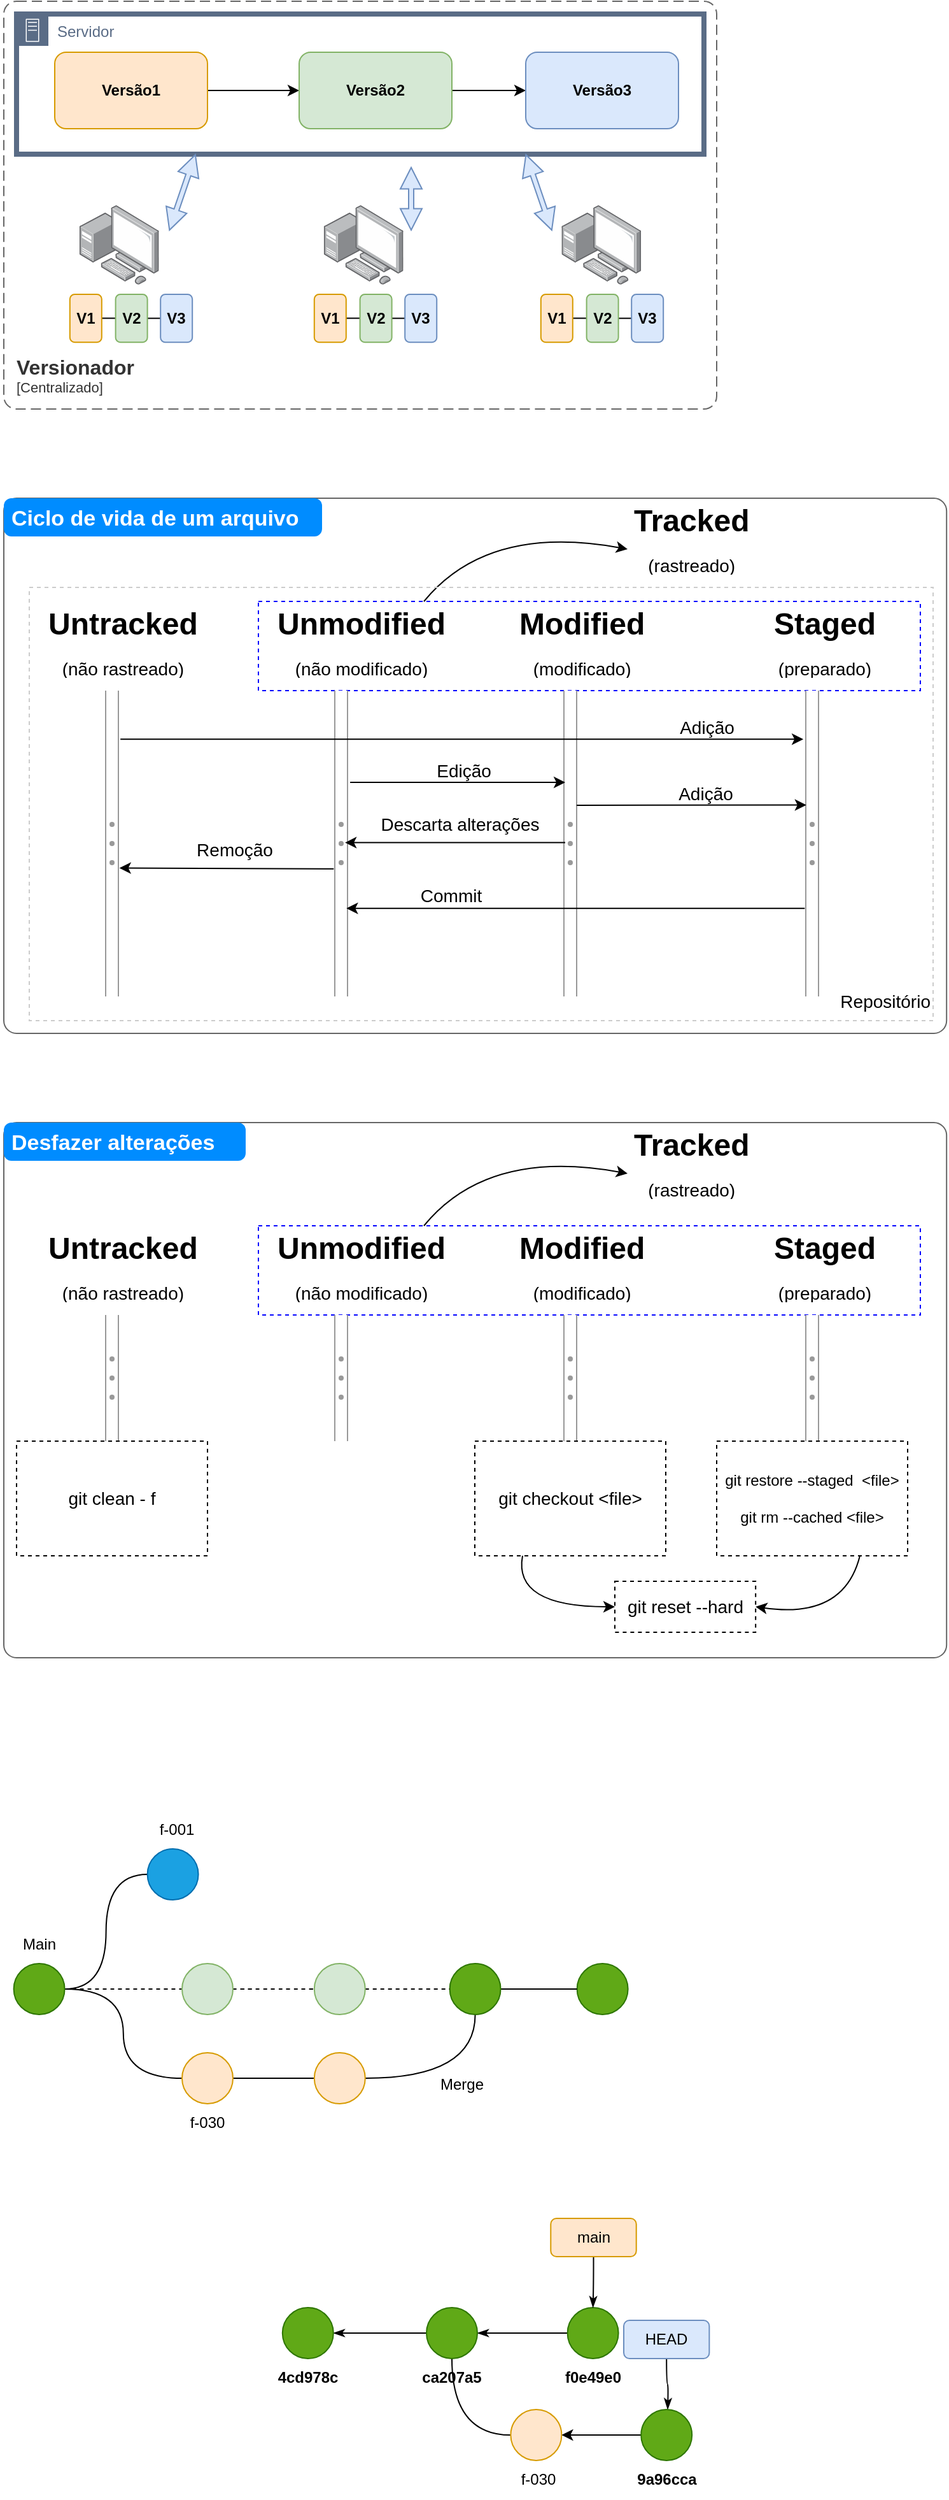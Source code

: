 <mxfile version="20.2.5" type="device"><diagram id="sbzTFoxWc9bYgqj8dJ7m" name="Page-1"><mxGraphModel dx="861" dy="593" grid="1" gridSize="10" guides="1" tooltips="1" connect="1" arrows="1" fold="1" page="1" pageScale="1" pageWidth="850" pageHeight="1100" math="0" shadow="0"><root><mxCell id="0"/><mxCell id="1" parent="0"/><object placeholders="1" c4Name="Versionador" c4Type="ContainerScopeBoundary" c4Application="Centralizado" label="&lt;font style=&quot;font-size: 16px&quot;&gt;&lt;b&gt;&lt;div style=&quot;text-align: left&quot;&gt;%c4Name%&lt;/div&gt;&lt;/b&gt;&lt;/font&gt;&lt;div style=&quot;text-align: left&quot;&gt;[%c4Application%]&lt;/div&gt;" id="xvijyo4ot158BjymFoz0-2"><mxCell style="rounded=1;fontSize=11;whiteSpace=wrap;html=1;dashed=1;arcSize=20;fillColor=none;strokeColor=#666666;fontColor=#333333;labelBackgroundColor=none;align=left;verticalAlign=bottom;labelBorderColor=none;spacingTop=0;spacing=10;dashPattern=8 4;metaEdit=1;rotatable=0;perimeter=rectanglePerimeter;noLabel=0;labelPadding=0;allowArrows=0;connectable=0;expand=0;recursiveResize=0;editable=1;pointerEvents=0;absoluteArcSize=1;points=[[0.25,0,0],[0.5,0,0],[0.75,0,0],[1,0.25,0],[1,0.5,0],[1,0.75,0],[0.75,1,0],[0.5,1,0],[0.25,1,0],[0,0.75,0],[0,0.5,0],[0,0.25,0]];" parent="1" vertex="1"><mxGeometry x="40" y="30" width="560" height="320" as="geometry"/></mxCell></object><mxCell id="xvijyo4ot158BjymFoz0-3" value="Servidor" style="points=[[0,0],[0.25,0],[0.5,0],[0.75,0],[1,0],[1,0.25],[1,0.5],[1,0.75],[1,1],[0.75,1],[0.5,1],[0.25,1],[0,1],[0,0.75],[0,0.5],[0,0.25]];outlineConnect=0;gradientColor=none;html=1;whiteSpace=wrap;fontSize=12;fontStyle=0;container=1;pointerEvents=0;collapsible=0;recursiveResize=0;shape=mxgraph.aws4.group;grIcon=mxgraph.aws4.group_on_premise;strokeColor=#5A6C86;fillColor=none;verticalAlign=top;align=left;spacingLeft=30;fontColor=#5A6C86;strokeWidth=4;" parent="1" vertex="1"><mxGeometry x="50" y="40" width="540" height="110" as="geometry"/></mxCell><mxCell id="xvijyo4ot158BjymFoz0-7" value="" style="edgeStyle=orthogonalEdgeStyle;rounded=0;orthogonalLoop=1;jettySize=auto;html=1;" parent="1" source="xvijyo4ot158BjymFoz0-4" target="xvijyo4ot158BjymFoz0-5" edge="1"><mxGeometry relative="1" as="geometry"/></mxCell><mxCell id="xvijyo4ot158BjymFoz0-4" value="&lt;b&gt;Versão1&lt;/b&gt;" style="rounded=1;whiteSpace=wrap;html=1;fillColor=#ffe6cc;strokeColor=#d79b00;" parent="1" vertex="1"><mxGeometry x="80" y="70" width="120" height="60" as="geometry"/></mxCell><mxCell id="xvijyo4ot158BjymFoz0-8" value="" style="edgeStyle=orthogonalEdgeStyle;rounded=0;orthogonalLoop=1;jettySize=auto;html=1;" parent="1" source="xvijyo4ot158BjymFoz0-5" target="xvijyo4ot158BjymFoz0-6" edge="1"><mxGeometry relative="1" as="geometry"/></mxCell><mxCell id="xvijyo4ot158BjymFoz0-5" value="&lt;b&gt;Versão2&lt;/b&gt;" style="rounded=1;whiteSpace=wrap;html=1;fillColor=#d5e8d4;strokeColor=#82b366;" parent="1" vertex="1"><mxGeometry x="272" y="70" width="120" height="60" as="geometry"/></mxCell><mxCell id="xvijyo4ot158BjymFoz0-6" value="&lt;b&gt;Versão3&lt;/b&gt;" style="rounded=1;whiteSpace=wrap;html=1;fillColor=#dae8fc;strokeColor=#6c8ebf;" parent="1" vertex="1"><mxGeometry x="450" y="70" width="120" height="60" as="geometry"/></mxCell><mxCell id="xvijyo4ot158BjymFoz0-9" value="" style="points=[];aspect=fixed;html=1;align=center;shadow=0;dashed=0;image;image=img/lib/allied_telesis/computer_and_terminals/Personal_Computer_with_Server.svg;strokeWidth=4;" parent="1" vertex="1"><mxGeometry x="99.4" y="190" width="62.4" height="62.4" as="geometry"/></mxCell><mxCell id="xvijyo4ot158BjymFoz0-19" style="edgeStyle=orthogonalEdgeStyle;rounded=0;orthogonalLoop=1;jettySize=auto;html=1;entryX=0;entryY=0.5;entryDx=0;entryDy=0;endArrow=none;endFill=0;" parent="1" source="xvijyo4ot158BjymFoz0-10" target="xvijyo4ot158BjymFoz0-11" edge="1"><mxGeometry relative="1" as="geometry"/></mxCell><mxCell id="xvijyo4ot158BjymFoz0-10" value="&lt;b&gt;V1&lt;/b&gt;" style="rounded=1;whiteSpace=wrap;html=1;fillColor=#ffe6cc;strokeColor=#d79b00;" parent="1" vertex="1"><mxGeometry x="91.9" y="260" width="25" height="37.6" as="geometry"/></mxCell><mxCell id="xvijyo4ot158BjymFoz0-20" style="edgeStyle=orthogonalEdgeStyle;rounded=0;orthogonalLoop=1;jettySize=auto;html=1;exitX=1;exitY=0.5;exitDx=0;exitDy=0;entryX=0;entryY=0.5;entryDx=0;entryDy=0;endArrow=none;endFill=0;" parent="1" source="xvijyo4ot158BjymFoz0-11" target="xvijyo4ot158BjymFoz0-12" edge="1"><mxGeometry relative="1" as="geometry"/></mxCell><mxCell id="xvijyo4ot158BjymFoz0-11" value="&lt;b&gt;V2&lt;/b&gt;" style="rounded=1;whiteSpace=wrap;html=1;fillColor=#d5e8d4;strokeColor=#82b366;" parent="1" vertex="1"><mxGeometry x="127.8" y="260" width="25" height="37.6" as="geometry"/></mxCell><mxCell id="xvijyo4ot158BjymFoz0-12" value="&lt;b&gt;V3&lt;/b&gt;" style="rounded=1;whiteSpace=wrap;html=1;fillColor=#dae8fc;strokeColor=#6c8ebf;" parent="1" vertex="1"><mxGeometry x="163.1" y="260" width="25" height="37.6" as="geometry"/></mxCell><mxCell id="xvijyo4ot158BjymFoz0-13" value="" style="points=[];aspect=fixed;html=1;align=center;shadow=0;dashed=0;image;image=img/lib/allied_telesis/computer_and_terminals/Personal_Computer_with_Server.svg;strokeWidth=4;" parent="1" vertex="1"><mxGeometry x="478.2" y="190" width="62.4" height="62.4" as="geometry"/></mxCell><mxCell id="xvijyo4ot158BjymFoz0-14" value="" style="points=[];aspect=fixed;html=1;align=center;shadow=0;dashed=0;image;image=img/lib/allied_telesis/computer_and_terminals/Personal_Computer_with_Server.svg;strokeWidth=4;" parent="1" vertex="1"><mxGeometry x="291.4" y="190" width="62.4" height="62.4" as="geometry"/></mxCell><mxCell id="xvijyo4ot158BjymFoz0-15" value="" style="shape=flexArrow;endArrow=classic;startArrow=classic;html=1;rounded=0;width=4;endSize=5.26;startWidth=12;startSize=5.26;endWidth=12;fillColor=#dae8fc;strokeColor=#6c8ebf;" parent="1" edge="1"><mxGeometry width="100" height="100" relative="1" as="geometry"><mxPoint x="170" y="210" as="sourcePoint"/><mxPoint x="190.6" y="150" as="targetPoint"/></mxGeometry></mxCell><mxCell id="xvijyo4ot158BjymFoz0-16" value="" style="shape=flexArrow;endArrow=classic;startArrow=classic;html=1;rounded=0;width=4;endSize=5.26;startWidth=12;startSize=5.26;endWidth=12;fillColor=#dae8fc;strokeColor=#6c8ebf;" parent="1" edge="1"><mxGeometry width="100" height="100" relative="1" as="geometry"><mxPoint x="360" y="210" as="sourcePoint"/><mxPoint x="360" y="160" as="targetPoint"/></mxGeometry></mxCell><mxCell id="xvijyo4ot158BjymFoz0-17" value="" style="shape=flexArrow;endArrow=classic;startArrow=classic;html=1;rounded=0;width=4;endSize=5.26;startWidth=12;startSize=5.26;endWidth=12;fillColor=#dae8fc;strokeColor=#6c8ebf;" parent="1" edge="1"><mxGeometry width="100" height="100" relative="1" as="geometry"><mxPoint x="450" y="150" as="sourcePoint"/><mxPoint x="470.6" y="210" as="targetPoint"/></mxGeometry></mxCell><mxCell id="xvijyo4ot158BjymFoz0-21" style="edgeStyle=orthogonalEdgeStyle;rounded=0;orthogonalLoop=1;jettySize=auto;html=1;entryX=0;entryY=0.5;entryDx=0;entryDy=0;endArrow=none;endFill=0;" parent="1" source="xvijyo4ot158BjymFoz0-22" target="xvijyo4ot158BjymFoz0-24" edge="1"><mxGeometry relative="1" as="geometry"/></mxCell><mxCell id="xvijyo4ot158BjymFoz0-22" value="&lt;b&gt;V1&lt;/b&gt;" style="rounded=1;whiteSpace=wrap;html=1;fillColor=#ffe6cc;strokeColor=#d79b00;" parent="1" vertex="1"><mxGeometry x="283.9" y="260" width="25" height="37.6" as="geometry"/></mxCell><mxCell id="xvijyo4ot158BjymFoz0-23" style="edgeStyle=orthogonalEdgeStyle;rounded=0;orthogonalLoop=1;jettySize=auto;html=1;exitX=1;exitY=0.5;exitDx=0;exitDy=0;entryX=0;entryY=0.5;entryDx=0;entryDy=0;endArrow=none;endFill=0;" parent="1" source="xvijyo4ot158BjymFoz0-24" target="xvijyo4ot158BjymFoz0-25" edge="1"><mxGeometry relative="1" as="geometry"/></mxCell><mxCell id="xvijyo4ot158BjymFoz0-24" value="&lt;b&gt;V2&lt;/b&gt;" style="rounded=1;whiteSpace=wrap;html=1;fillColor=#d5e8d4;strokeColor=#82b366;" parent="1" vertex="1"><mxGeometry x="319.8" y="260" width="25" height="37.6" as="geometry"/></mxCell><mxCell id="xvijyo4ot158BjymFoz0-25" value="&lt;b&gt;V3&lt;/b&gt;" style="rounded=1;whiteSpace=wrap;html=1;fillColor=#dae8fc;strokeColor=#6c8ebf;" parent="1" vertex="1"><mxGeometry x="355.1" y="260" width="25" height="37.6" as="geometry"/></mxCell><mxCell id="xvijyo4ot158BjymFoz0-26" style="edgeStyle=orthogonalEdgeStyle;rounded=0;orthogonalLoop=1;jettySize=auto;html=1;entryX=0;entryY=0.5;entryDx=0;entryDy=0;endArrow=none;endFill=0;" parent="1" source="xvijyo4ot158BjymFoz0-27" target="xvijyo4ot158BjymFoz0-29" edge="1"><mxGeometry relative="1" as="geometry"/></mxCell><mxCell id="xvijyo4ot158BjymFoz0-27" value="&lt;b&gt;V1&lt;/b&gt;" style="rounded=1;whiteSpace=wrap;html=1;fillColor=#ffe6cc;strokeColor=#d79b00;" parent="1" vertex="1"><mxGeometry x="461.9" y="260" width="25" height="37.6" as="geometry"/></mxCell><mxCell id="xvijyo4ot158BjymFoz0-28" style="edgeStyle=orthogonalEdgeStyle;rounded=0;orthogonalLoop=1;jettySize=auto;html=1;exitX=1;exitY=0.5;exitDx=0;exitDy=0;entryX=0;entryY=0.5;entryDx=0;entryDy=0;endArrow=none;endFill=0;" parent="1" source="xvijyo4ot158BjymFoz0-29" target="xvijyo4ot158BjymFoz0-30" edge="1"><mxGeometry relative="1" as="geometry"/></mxCell><mxCell id="xvijyo4ot158BjymFoz0-29" value="&lt;b&gt;V2&lt;/b&gt;" style="rounded=1;whiteSpace=wrap;html=1;fillColor=#d5e8d4;strokeColor=#82b366;" parent="1" vertex="1"><mxGeometry x="497.8" y="260" width="25" height="37.6" as="geometry"/></mxCell><mxCell id="xvijyo4ot158BjymFoz0-30" value="&lt;b&gt;V3&lt;/b&gt;" style="rounded=1;whiteSpace=wrap;html=1;fillColor=#dae8fc;strokeColor=#6c8ebf;" parent="1" vertex="1"><mxGeometry x="533.1" y="260" width="25" height="37.6" as="geometry"/></mxCell><mxCell id="xvijyo4ot158BjymFoz0-32" value="" style="shape=mxgraph.mockup.containers.marginRect;rectMarginTop=10;strokeColor=#666666;strokeWidth=1;dashed=0;rounded=1;arcSize=5;recursiveResize=0;" parent="1" vertex="1"><mxGeometry x="40" y="410" width="740.6" height="430" as="geometry"/></mxCell><mxCell id="xvijyo4ot158BjymFoz0-44" value="" style="rounded=0;whiteSpace=wrap;html=1;dashed=1;strokeColor=#0000FF;strokeWidth=1;fontSize=14;fillColor=none;" parent="xvijyo4ot158BjymFoz0-32" vertex="1"><mxGeometry x="200" y="91" width="520" height="70" as="geometry"/></mxCell><mxCell id="xvijyo4ot158BjymFoz0-33" value="Ciclo de vida de um arquivo" style="shape=rect;strokeColor=none;fillColor=#008cff;strokeWidth=1;dashed=0;rounded=1;arcSize=20;fontColor=#ffffff;fontSize=17;spacing=2;spacingTop=-2;align=left;autosize=1;spacingLeft=4;resizeWidth=0;resizeHeight=0;perimeter=none;fontStyle=1" parent="xvijyo4ot158BjymFoz0-32" vertex="1"><mxGeometry y="10" width="250" height="30" as="geometry"/></mxCell><mxCell id="xvijyo4ot158BjymFoz0-34" value="" style="verticalLabelPosition=bottom;shadow=0;dashed=0;align=center;html=1;verticalAlign=top;strokeWidth=1;shape=mxgraph.mockup.forms.splitter;strokeColor=#999999;direction=north;" parent="xvijyo4ot158BjymFoz0-32" vertex="1"><mxGeometry x="80.0" y="161" width="10" height="240" as="geometry"/></mxCell><mxCell id="xvijyo4ot158BjymFoz0-38" value="&lt;h1 style=&quot;line-height: 1;&quot; align=&quot;center&quot;&gt;Unmodified&lt;/h1&gt;&lt;div style=&quot;font-size: 14px; line-height: 1;&quot; align=&quot;center&quot;&gt;&lt;font style=&quot;font-size: 14px;&quot;&gt;(não modificado)&lt;/font&gt;&lt;span style=&quot;white-space: pre;&quot;&gt;&lt;/span&gt;&lt;br&gt;&lt;/div&gt;" style="text;html=1;strokeColor=none;fillColor=none;spacing=5;spacingTop=-20;whiteSpace=wrap;overflow=hidden;rounded=0;strokeWidth=4;" parent="xvijyo4ot158BjymFoz0-32" vertex="1"><mxGeometry x="210" y="91" width="149.4" height="80" as="geometry"/></mxCell><mxCell id="xvijyo4ot158BjymFoz0-40" value="&lt;h1 style=&quot;line-height: 1;&quot; align=&quot;center&quot;&gt;Staged&lt;/h1&gt;&lt;div style=&quot;font-size: 14px; line-height: 1;&quot; align=&quot;center&quot;&gt;&lt;font style=&quot;font-size: 14px;&quot;&gt;(preparado)&lt;/font&gt;&lt;span style=&quot;white-space: pre;&quot;&gt;&lt;/span&gt;&lt;br&gt;&lt;/div&gt;" style="text;html=1;strokeColor=none;fillColor=none;spacing=5;spacingTop=-20;whiteSpace=wrap;overflow=hidden;rounded=0;strokeWidth=4;" parent="xvijyo4ot158BjymFoz0-32" vertex="1"><mxGeometry x="600" y="91" width="99.4" height="80" as="geometry"/></mxCell><mxCell id="xvijyo4ot158BjymFoz0-39" value="&lt;h1 style=&quot;line-height: 1;&quot; align=&quot;center&quot;&gt;Modified&lt;/h1&gt;&lt;div style=&quot;font-size: 14px; line-height: 1;&quot; align=&quot;center&quot;&gt;&lt;font style=&quot;font-size: 14px;&quot;&gt;(modificado)&lt;/font&gt;&lt;span style=&quot;white-space: pre;&quot;&gt;&lt;/span&gt;&lt;br&gt;&lt;/div&gt;" style="text;html=1;strokeColor=none;fillColor=none;spacing=5;spacingTop=-20;whiteSpace=wrap;overflow=hidden;rounded=0;strokeWidth=4;" parent="xvijyo4ot158BjymFoz0-32" vertex="1"><mxGeometry x="400.3" y="91" width="119.4" height="80" as="geometry"/></mxCell><mxCell id="xvijyo4ot158BjymFoz0-41" value="&lt;h1 style=&quot;line-height: 1;&quot; align=&quot;center&quot;&gt;Untracked&lt;/h1&gt;&lt;div style=&quot;font-size: 14px; line-height: 1;&quot; align=&quot;center&quot;&gt;&lt;font style=&quot;font-size: 14px;&quot;&gt;(não rastreado)&lt;/font&gt;&lt;span style=&quot;white-space: pre;&quot;&gt;&lt;/span&gt;&lt;br&gt;&lt;/div&gt;" style="text;html=1;strokeColor=none;fillColor=none;spacing=5;spacingTop=-20;whiteSpace=wrap;overflow=hidden;rounded=0;strokeWidth=4;" parent="xvijyo4ot158BjymFoz0-32" vertex="1"><mxGeometry x="30" y="91" width="130" height="80" as="geometry"/></mxCell><mxCell id="xvijyo4ot158BjymFoz0-45" value="" style="verticalLabelPosition=bottom;shadow=0;dashed=0;align=center;html=1;verticalAlign=top;strokeWidth=1;shape=mxgraph.mockup.forms.splitter;strokeColor=#999999;direction=north;" parent="xvijyo4ot158BjymFoz0-32" vertex="1"><mxGeometry x="260" y="161" width="10" height="240" as="geometry"/></mxCell><mxCell id="xvijyo4ot158BjymFoz0-46" value="" style="verticalLabelPosition=bottom;shadow=0;dashed=0;align=center;html=1;verticalAlign=top;strokeWidth=1;shape=mxgraph.mockup.forms.splitter;strokeColor=#999999;direction=north;" parent="xvijyo4ot158BjymFoz0-32" vertex="1"><mxGeometry x="440" y="161" width="10" height="240" as="geometry"/></mxCell><mxCell id="xvijyo4ot158BjymFoz0-47" value="" style="verticalLabelPosition=bottom;shadow=0;dashed=0;align=center;html=1;verticalAlign=top;strokeWidth=1;shape=mxgraph.mockup.forms.splitter;strokeColor=#999999;direction=north;" parent="xvijyo4ot158BjymFoz0-32" vertex="1"><mxGeometry x="630" y="161" width="10" height="240" as="geometry"/></mxCell><mxCell id="xvijyo4ot158BjymFoz0-50" value="" style="endArrow=classic;html=1;rounded=0;fontSize=14;exitX=0.841;exitY=1.159;exitDx=0;exitDy=0;exitPerimeter=0;spacing=2;verticalAlign=middle;jumpSize=4;sketch=0;entryX=0.841;entryY=-0.194;entryDx=0;entryDy=0;entryPerimeter=0;align=right;" parent="xvijyo4ot158BjymFoz0-32" source="xvijyo4ot158BjymFoz0-34" target="xvijyo4ot158BjymFoz0-47" edge="1"><mxGeometry width="50" height="50" relative="1" as="geometry"><mxPoint x="89.38" y="199.16" as="sourcePoint"/><mxPoint x="630.07" y="199.16" as="targetPoint"/></mxGeometry></mxCell><mxCell id="xvijyo4ot158BjymFoz0-51" value="&lt;span style=&quot;&quot;&gt;Adição&lt;/span&gt;" style="edgeLabel;html=1;align=center;verticalAlign=middle;resizable=0;points=[];fontSize=14;labelBackgroundColor=none;" parent="xvijyo4ot158BjymFoz0-50" vertex="1" connectable="0"><mxGeometry x="0.838" y="1" relative="1" as="geometry"><mxPoint x="-33" y="-8" as="offset"/></mxGeometry></mxCell><mxCell id="xvijyo4ot158BjymFoz0-54" value="" style="endArrow=classic;html=1;rounded=0;fontSize=14;exitX=0.625;exitY=1;exitDx=0;exitDy=0;exitPerimeter=0;spacing=2;verticalAlign=middle;jumpSize=4;sketch=0;entryX=0.626;entryY=0.041;entryDx=0;entryDy=0;entryPerimeter=0;align=right;" parent="xvijyo4ot158BjymFoz0-32" source="xvijyo4ot158BjymFoz0-46" target="xvijyo4ot158BjymFoz0-47" edge="1"><mxGeometry width="50" height="50" relative="1" as="geometry"><mxPoint x="93.12" y="251.96" as="sourcePoint"/><mxPoint x="630.0" y="251.0" as="targetPoint"/></mxGeometry></mxCell><mxCell id="xvijyo4ot158BjymFoz0-55" value="&lt;span style=&quot;&quot;&gt;Adição&lt;/span&gt;" style="edgeLabel;html=1;align=center;verticalAlign=middle;resizable=0;points=[];fontSize=14;labelBackgroundColor=none;" parent="xvijyo4ot158BjymFoz0-54" vertex="1" connectable="0"><mxGeometry x="0.838" y="1" relative="1" as="geometry"><mxPoint x="-65" y="-8" as="offset"/></mxGeometry></mxCell><mxCell id="xvijyo4ot158BjymFoz0-52" value="" style="endArrow=classic;html=1;rounded=0;fontSize=14;spacing=2;verticalAlign=middle;jumpSize=4;sketch=0;align=right;exitX=0.7;exitY=1.207;exitDx=0;exitDy=0;exitPerimeter=0;entryX=0.7;entryY=0.103;entryDx=0;entryDy=0;entryPerimeter=0;" parent="xvijyo4ot158BjymFoz0-32" source="xvijyo4ot158BjymFoz0-45" target="xvijyo4ot158BjymFoz0-46" edge="1"><mxGeometry width="50" height="50" relative="1" as="geometry"><mxPoint x="270" y="231" as="sourcePoint"/><mxPoint x="440" y="232" as="targetPoint"/></mxGeometry></mxCell><mxCell id="xvijyo4ot158BjymFoz0-53" value="E&lt;span style=&quot;&quot;&gt;dição&lt;/span&gt;" style="edgeLabel;html=1;align=center;verticalAlign=middle;resizable=0;points=[];fontSize=14;labelBackgroundColor=none;" parent="xvijyo4ot158BjymFoz0-52" vertex="1" connectable="0"><mxGeometry x="0.838" y="1" relative="1" as="geometry"><mxPoint x="-67" y="-8" as="offset"/></mxGeometry></mxCell><mxCell id="xvijyo4ot158BjymFoz0-60" value="" style="endArrow=classic;html=1;rounded=0;fontSize=14;spacing=2;verticalAlign=middle;jumpSize=4;sketch=0;align=right;exitX=0.503;exitY=0.1;exitDx=0;exitDy=0;exitPerimeter=0;entryX=0.503;entryY=0.806;entryDx=0;entryDy=0;entryPerimeter=0;" parent="xvijyo4ot158BjymFoz0-32" source="xvijyo4ot158BjymFoz0-46" target="xvijyo4ot158BjymFoz0-45" edge="1"><mxGeometry width="50" height="50" relative="1" as="geometry"><mxPoint x="438.96" y="280.66" as="sourcePoint"/><mxPoint x="270.0" y="280.66" as="targetPoint"/></mxGeometry></mxCell><mxCell id="xvijyo4ot158BjymFoz0-61" value="Descarta alterações" style="edgeLabel;html=1;align=center;verticalAlign=middle;resizable=0;points=[];fontSize=14;labelBackgroundColor=none;" parent="xvijyo4ot158BjymFoz0-60" vertex="1" connectable="0"><mxGeometry x="0.838" y="1" relative="1" as="geometry"><mxPoint x="76" y="-16" as="offset"/></mxGeometry></mxCell><mxCell id="xvijyo4ot158BjymFoz0-62" value="" style="endArrow=classic;html=1;rounded=0;fontSize=14;spacing=2;verticalAlign=middle;jumpSize=4;sketch=0;align=right;exitX=0.417;exitY=-0.083;exitDx=0;exitDy=0;exitPerimeter=0;entryX=0.42;entryY=1.083;entryDx=0;entryDy=0;entryPerimeter=0;" parent="xvijyo4ot158BjymFoz0-32" source="xvijyo4ot158BjymFoz0-45" target="xvijyo4ot158BjymFoz0-34" edge="1"><mxGeometry width="50" height="50" relative="1" as="geometry"><mxPoint x="260" y="301.0" as="sourcePoint"/><mxPoint x="91.04" y="301.0" as="targetPoint"/></mxGeometry></mxCell><mxCell id="xvijyo4ot158BjymFoz0-63" value="Remoção" style="edgeLabel;html=1;align=center;verticalAlign=middle;resizable=0;points=[];fontSize=14;labelBackgroundColor=none;" parent="xvijyo4ot158BjymFoz0-62" vertex="1" connectable="0"><mxGeometry x="0.838" y="1" relative="1" as="geometry"><mxPoint x="76" y="-16" as="offset"/></mxGeometry></mxCell><mxCell id="xvijyo4ot158BjymFoz0-64" value="" style="endArrow=classic;html=1;rounded=0;fontSize=14;exitX=0.288;exitY=-0.083;exitDx=0;exitDy=0;exitPerimeter=0;spacing=2;verticalAlign=middle;jumpSize=4;sketch=0;align=right;entryX=0.288;entryY=0.917;entryDx=0;entryDy=0;entryPerimeter=0;" parent="xvijyo4ot158BjymFoz0-32" source="xvijyo4ot158BjymFoz0-47" target="xvijyo4ot158BjymFoz0-45" edge="1"><mxGeometry width="50" height="50" relative="1" as="geometry"><mxPoint x="630.69" y="331" as="sourcePoint"/><mxPoint x="270" y="331" as="targetPoint"/></mxGeometry></mxCell><mxCell id="xvijyo4ot158BjymFoz0-65" value="Commit" style="edgeLabel;html=1;align=center;verticalAlign=middle;resizable=0;points=[];fontSize=14;labelBackgroundColor=none;" parent="xvijyo4ot158BjymFoz0-64" vertex="1" connectable="0"><mxGeometry x="0.838" y="1" relative="1" as="geometry"><mxPoint x="53" y="-11" as="offset"/></mxGeometry></mxCell><mxCell id="xvijyo4ot158BjymFoz0-68" value="&lt;h1 style=&quot;line-height: 1;&quot; align=&quot;center&quot;&gt;Tracked&lt;/h1&gt;&lt;div style=&quot;font-size: 14px; line-height: 1;&quot; align=&quot;center&quot;&gt;&lt;font style=&quot;font-size: 14px;&quot;&gt;(rastreado)&lt;/font&gt;&lt;span style=&quot;white-space: pre;&quot;&gt;&lt;/span&gt;&lt;br&gt;&lt;/div&gt;" style="text;html=1;strokeColor=none;fillColor=none;spacing=5;spacingTop=-20;whiteSpace=wrap;overflow=hidden;rounded=0;strokeWidth=4;" parent="xvijyo4ot158BjymFoz0-32" vertex="1"><mxGeometry x="490" y="10" width="119.4" height="80" as="geometry"/></mxCell><mxCell id="xvijyo4ot158BjymFoz0-69" value="" style="curved=1;endArrow=classic;html=1;rounded=0;sketch=0;fontSize=14;jumpSize=4;exitX=0.25;exitY=0;exitDx=0;exitDy=0;entryX=0;entryY=0.5;entryDx=0;entryDy=0;" parent="xvijyo4ot158BjymFoz0-32" source="xvijyo4ot158BjymFoz0-44" target="xvijyo4ot158BjymFoz0-68" edge="1"><mxGeometry width="50" height="50" relative="1" as="geometry"><mxPoint x="330" y="210" as="sourcePoint"/><mxPoint x="380" y="160" as="targetPoint"/><Array as="points"><mxPoint x="380" y="30"/></Array></mxGeometry></mxCell><mxCell id="xvijyo4ot158BjymFoz0-70" value="" style="rounded=0;whiteSpace=wrap;html=1;dashed=1;labelBackgroundColor=none;strokeColor=#CCCCCC;strokeWidth=1;fontSize=14;fillColor=none;" parent="1" vertex="1"><mxGeometry x="60" y="490" width="710" height="340" as="geometry"/></mxCell><mxCell id="xvijyo4ot158BjymFoz0-71" value="&lt;div align=&quot;right&quot;&gt;Repositório&lt;/div&gt;" style="text;html=1;strokeColor=none;fillColor=none;align=right;verticalAlign=middle;whiteSpace=wrap;rounded=0;dashed=1;labelBackgroundColor=none;strokeWidth=1;fontSize=14;" parent="1" vertex="1"><mxGeometry x="690" y="800" width="80" height="30" as="geometry"/></mxCell><mxCell id="xvijyo4ot158BjymFoz0-72" value="" style="shape=mxgraph.mockup.containers.marginRect;rectMarginTop=10;strokeColor=#666666;strokeWidth=1;dashed=0;rounded=1;arcSize=5;recursiveResize=0;" parent="1" vertex="1"><mxGeometry x="40" y="900" width="740.6" height="430" as="geometry"/></mxCell><mxCell id="xvijyo4ot158BjymFoz0-73" value="" style="rounded=0;whiteSpace=wrap;html=1;dashed=1;strokeColor=#0000FF;strokeWidth=1;fontSize=14;fillColor=none;" parent="xvijyo4ot158BjymFoz0-72" vertex="1"><mxGeometry x="200" y="91" width="520" height="70" as="geometry"/></mxCell><mxCell id="xvijyo4ot158BjymFoz0-74" value="Desfazer alterações" style="shape=rect;strokeColor=none;fillColor=#008cff;strokeWidth=1;dashed=0;rounded=1;arcSize=20;fontColor=#ffffff;fontSize=17;spacing=2;spacingTop=-2;align=left;autosize=1;spacingLeft=4;resizeWidth=0;resizeHeight=0;perimeter=none;fontStyle=1" parent="xvijyo4ot158BjymFoz0-72" vertex="1"><mxGeometry y="10" width="190" height="30" as="geometry"/></mxCell><mxCell id="xvijyo4ot158BjymFoz0-75" value="" style="verticalLabelPosition=bottom;shadow=0;dashed=0;align=center;html=1;verticalAlign=top;strokeWidth=1;shape=mxgraph.mockup.forms.splitter;strokeColor=#999999;direction=north;" parent="xvijyo4ot158BjymFoz0-72" vertex="1"><mxGeometry x="80.0" y="161" width="10" height="99" as="geometry"/></mxCell><mxCell id="xvijyo4ot158BjymFoz0-76" value="&lt;h1 style=&quot;line-height: 1;&quot; align=&quot;center&quot;&gt;Unmodified&lt;/h1&gt;&lt;div style=&quot;font-size: 14px; line-height: 1;&quot; align=&quot;center&quot;&gt;&lt;font style=&quot;font-size: 14px;&quot;&gt;(não modificado)&lt;/font&gt;&lt;span style=&quot;white-space: pre;&quot;&gt;&lt;/span&gt;&lt;br&gt;&lt;/div&gt;" style="text;html=1;strokeColor=none;fillColor=none;spacing=5;spacingTop=-20;whiteSpace=wrap;overflow=hidden;rounded=0;strokeWidth=4;" parent="xvijyo4ot158BjymFoz0-72" vertex="1"><mxGeometry x="210" y="91" width="149.4" height="80" as="geometry"/></mxCell><mxCell id="xvijyo4ot158BjymFoz0-77" value="&lt;h1 style=&quot;line-height: 1;&quot; align=&quot;center&quot;&gt;Staged&lt;/h1&gt;&lt;div style=&quot;font-size: 14px; line-height: 1;&quot; align=&quot;center&quot;&gt;&lt;font style=&quot;font-size: 14px;&quot;&gt;(preparado)&lt;/font&gt;&lt;span style=&quot;white-space: pre;&quot;&gt;&lt;/span&gt;&lt;br&gt;&lt;/div&gt;" style="text;html=1;strokeColor=none;fillColor=none;spacing=5;spacingTop=-20;whiteSpace=wrap;overflow=hidden;rounded=0;strokeWidth=4;" parent="xvijyo4ot158BjymFoz0-72" vertex="1"><mxGeometry x="600" y="91" width="99.4" height="80" as="geometry"/></mxCell><mxCell id="xvijyo4ot158BjymFoz0-78" value="&lt;h1 style=&quot;line-height: 1;&quot; align=&quot;center&quot;&gt;Modified&lt;/h1&gt;&lt;div style=&quot;font-size: 14px; line-height: 1;&quot; align=&quot;center&quot;&gt;&lt;font style=&quot;font-size: 14px;&quot;&gt;(modificado)&lt;/font&gt;&lt;span style=&quot;white-space: pre;&quot;&gt;&lt;/span&gt;&lt;br&gt;&lt;/div&gt;" style="text;html=1;strokeColor=none;fillColor=none;spacing=5;spacingTop=-20;whiteSpace=wrap;overflow=hidden;rounded=0;strokeWidth=4;" parent="xvijyo4ot158BjymFoz0-72" vertex="1"><mxGeometry x="400.3" y="91" width="119.4" height="80" as="geometry"/></mxCell><mxCell id="xvijyo4ot158BjymFoz0-79" value="&lt;h1 style=&quot;line-height: 1;&quot; align=&quot;center&quot;&gt;Untracked&lt;/h1&gt;&lt;div style=&quot;font-size: 14px; line-height: 1;&quot; align=&quot;center&quot;&gt;&lt;font style=&quot;font-size: 14px;&quot;&gt;(não rastreado)&lt;/font&gt;&lt;span style=&quot;white-space: pre;&quot;&gt;&lt;/span&gt;&lt;br&gt;&lt;/div&gt;" style="text;html=1;strokeColor=none;fillColor=none;spacing=5;spacingTop=-20;whiteSpace=wrap;overflow=hidden;rounded=0;strokeWidth=4;" parent="xvijyo4ot158BjymFoz0-72" vertex="1"><mxGeometry x="30" y="91" width="130" height="80" as="geometry"/></mxCell><mxCell id="xvijyo4ot158BjymFoz0-80" value="" style="verticalLabelPosition=bottom;shadow=0;dashed=0;align=center;html=1;verticalAlign=top;strokeWidth=1;shape=mxgraph.mockup.forms.splitter;strokeColor=#999999;direction=north;" parent="xvijyo4ot158BjymFoz0-72" vertex="1"><mxGeometry x="260" y="161" width="10" height="99" as="geometry"/></mxCell><mxCell id="xvijyo4ot158BjymFoz0-81" value="" style="verticalLabelPosition=bottom;shadow=0;dashed=0;align=center;html=1;verticalAlign=top;strokeWidth=1;shape=mxgraph.mockup.forms.splitter;strokeColor=#999999;direction=north;" parent="xvijyo4ot158BjymFoz0-72" vertex="1"><mxGeometry x="440" y="161" width="10" height="99" as="geometry"/></mxCell><mxCell id="xvijyo4ot158BjymFoz0-82" value="" style="verticalLabelPosition=bottom;shadow=0;dashed=0;align=center;html=1;verticalAlign=top;strokeWidth=1;shape=mxgraph.mockup.forms.splitter;strokeColor=#999999;direction=north;" parent="xvijyo4ot158BjymFoz0-72" vertex="1"><mxGeometry x="630" y="161" width="10" height="99" as="geometry"/></mxCell><mxCell id="xvijyo4ot158BjymFoz0-95" value="&lt;h1 style=&quot;line-height: 1;&quot; align=&quot;center&quot;&gt;Tracked&lt;/h1&gt;&lt;div style=&quot;font-size: 14px; line-height: 1;&quot; align=&quot;center&quot;&gt;&lt;font style=&quot;font-size: 14px;&quot;&gt;(rastreado)&lt;/font&gt;&lt;span style=&quot;white-space: pre;&quot;&gt;&lt;/span&gt;&lt;br&gt;&lt;/div&gt;" style="text;html=1;strokeColor=none;fillColor=none;spacing=5;spacingTop=-20;whiteSpace=wrap;overflow=hidden;rounded=0;strokeWidth=4;" parent="xvijyo4ot158BjymFoz0-72" vertex="1"><mxGeometry x="490" y="10" width="119.4" height="80" as="geometry"/></mxCell><mxCell id="xvijyo4ot158BjymFoz0-96" value="" style="curved=1;endArrow=classic;html=1;rounded=0;sketch=0;fontSize=14;jumpSize=4;exitX=0.25;exitY=0;exitDx=0;exitDy=0;entryX=0;entryY=0.5;entryDx=0;entryDy=0;" parent="xvijyo4ot158BjymFoz0-72" source="xvijyo4ot158BjymFoz0-73" target="xvijyo4ot158BjymFoz0-95" edge="1"><mxGeometry width="50" height="50" relative="1" as="geometry"><mxPoint x="330" y="210" as="sourcePoint"/><mxPoint x="380" y="160" as="targetPoint"/><Array as="points"><mxPoint x="380" y="30"/></Array></mxGeometry></mxCell><mxCell id="xvijyo4ot158BjymFoz0-98" value="git clean - f" style="text;html=1;strokeColor=default;fillColor=none;align=center;verticalAlign=middle;whiteSpace=wrap;rounded=0;dashed=1;labelBackgroundColor=none;strokeWidth=1;fontSize=14;" parent="xvijyo4ot158BjymFoz0-72" vertex="1"><mxGeometry x="10" y="260" width="150" height="90" as="geometry"/></mxCell><mxCell id="xvijyo4ot158BjymFoz0-99" value="git checkout &amp;lt;file&amp;gt;" style="text;html=1;strokeColor=default;fillColor=none;align=center;verticalAlign=middle;whiteSpace=wrap;rounded=0;dashed=1;labelBackgroundColor=none;strokeWidth=1;fontSize=14;" parent="xvijyo4ot158BjymFoz0-72" vertex="1"><mxGeometry x="370" y="260" width="150" height="90" as="geometry"/></mxCell><mxCell id="xvijyo4ot158BjymFoz0-100" value="&lt;div style=&quot;font-size: 12px;&quot;&gt;git restore --staged&amp;nbsp; &amp;lt;file&amp;gt;&lt;br style=&quot;font-size: 12px;&quot;&gt;&lt;/div&gt;&lt;div style=&quot;font-size: 12px;&quot;&gt;&lt;br style=&quot;font-size: 12px;&quot;&gt;&lt;/div&gt;&lt;div style=&quot;font-size: 12px;&quot;&gt;git rm --cached &amp;lt;file&amp;gt;&lt;br style=&quot;font-size: 12px;&quot;&gt;&lt;/div&gt;" style="text;html=1;strokeColor=default;fillColor=none;align=center;verticalAlign=middle;whiteSpace=wrap;rounded=0;dashed=1;labelBackgroundColor=none;strokeWidth=1;fontSize=12;" parent="xvijyo4ot158BjymFoz0-72" vertex="1"><mxGeometry x="560" y="260" width="150" height="90" as="geometry"/></mxCell><mxCell id="xvijyo4ot158BjymFoz0-101" value="git reset --hard" style="text;html=1;strokeColor=default;fillColor=none;align=center;verticalAlign=middle;whiteSpace=wrap;rounded=0;dashed=1;labelBackgroundColor=none;strokeWidth=1;fontSize=14;" parent="xvijyo4ot158BjymFoz0-72" vertex="1"><mxGeometry x="480" y="370" width="110.6" height="40" as="geometry"/></mxCell><mxCell id="xvijyo4ot158BjymFoz0-102" value="" style="curved=1;endArrow=classic;html=1;rounded=0;sketch=0;fontSize=14;jumpSize=4;exitX=0.25;exitY=1;exitDx=0;exitDy=0;entryX=0;entryY=0.5;entryDx=0;entryDy=0;" parent="xvijyo4ot158BjymFoz0-72" source="xvijyo4ot158BjymFoz0-99" target="xvijyo4ot158BjymFoz0-101" edge="1"><mxGeometry width="50" height="50" relative="1" as="geometry"><mxPoint x="210" y="381" as="sourcePoint"/><mxPoint x="370" y="340" as="targetPoint"/><Array as="points"><mxPoint x="400" y="390"/></Array></mxGeometry></mxCell><mxCell id="xvijyo4ot158BjymFoz0-103" value="" style="curved=1;endArrow=classic;html=1;rounded=0;sketch=0;fontSize=14;jumpSize=4;exitX=0.75;exitY=1;exitDx=0;exitDy=0;entryX=1;entryY=0.5;entryDx=0;entryDy=0;" parent="xvijyo4ot158BjymFoz0-72" source="xvijyo4ot158BjymFoz0-100" target="xvijyo4ot158BjymFoz0-101" edge="1"><mxGeometry width="50" height="50" relative="1" as="geometry"><mxPoint x="417.5" y="360" as="sourcePoint"/><mxPoint x="490" y="400" as="targetPoint"/><Array as="points"><mxPoint x="660" y="400"/></Array></mxGeometry></mxCell><mxCell id="HyU7FqBHJgsOOaX2dOw3-3" style="edgeStyle=orthogonalEdgeStyle;orthogonalLoop=1;jettySize=auto;html=1;exitX=1;exitY=0.5;exitDx=0;exitDy=0;entryX=0;entryY=0.5;entryDx=0;entryDy=0;strokeColor=default;curved=1;endArrow=none;endFill=0;" edge="1" parent="1" source="HyU7FqBHJgsOOaX2dOw3-1" target="HyU7FqBHJgsOOaX2dOw3-2"><mxGeometry relative="1" as="geometry"/></mxCell><mxCell id="HyU7FqBHJgsOOaX2dOw3-5" style="edgeStyle=orthogonalEdgeStyle;curved=1;orthogonalLoop=1;jettySize=auto;html=1;exitX=1;exitY=0.5;exitDx=0;exitDy=0;entryX=0;entryY=0.5;entryDx=0;entryDy=0;endArrow=none;endFill=0;strokeColor=default;" edge="1" parent="1" source="HyU7FqBHJgsOOaX2dOw3-1" target="HyU7FqBHJgsOOaX2dOw3-4"><mxGeometry relative="1" as="geometry"/></mxCell><mxCell id="HyU7FqBHJgsOOaX2dOw3-12" style="edgeStyle=orthogonalEdgeStyle;curved=1;orthogonalLoop=1;jettySize=auto;html=1;exitX=1;exitY=0.5;exitDx=0;exitDy=0;entryX=0;entryY=0.5;entryDx=0;entryDy=0;dashed=1;endArrow=none;endFill=0;strokeColor=default;" edge="1" parent="1" source="HyU7FqBHJgsOOaX2dOw3-1" target="HyU7FqBHJgsOOaX2dOw3-20"><mxGeometry relative="1" as="geometry"/></mxCell><mxCell id="HyU7FqBHJgsOOaX2dOw3-1" value="" style="ellipse;whiteSpace=wrap;html=1;aspect=fixed;fillColor=#60a917;strokeColor=#2D7600;fontColor=#ffffff;" vertex="1" parent="1"><mxGeometry x="47.8" y="1570" width="40" height="40" as="geometry"/></mxCell><mxCell id="HyU7FqBHJgsOOaX2dOw3-2" value="" style="ellipse;whiteSpace=wrap;html=1;aspect=fixed;fillColor=#1ba1e2;fontColor=#ffffff;strokeColor=#006EAF;" vertex="1" parent="1"><mxGeometry x="152.8" y="1480" width="40" height="40" as="geometry"/></mxCell><mxCell id="HyU7FqBHJgsOOaX2dOw3-10" style="edgeStyle=orthogonalEdgeStyle;curved=1;orthogonalLoop=1;jettySize=auto;html=1;exitX=1;exitY=0.5;exitDx=0;exitDy=0;entryX=0;entryY=0.5;entryDx=0;entryDy=0;endArrow=none;endFill=0;strokeColor=default;" edge="1" parent="1" source="HyU7FqBHJgsOOaX2dOw3-4" target="HyU7FqBHJgsOOaX2dOw3-6"><mxGeometry relative="1" as="geometry"/></mxCell><mxCell id="HyU7FqBHJgsOOaX2dOw3-4" value="" style="ellipse;whiteSpace=wrap;html=1;aspect=fixed;fillColor=#ffe6cc;strokeColor=#d79b00;" vertex="1" parent="1"><mxGeometry x="180" y="1640" width="40" height="40" as="geometry"/></mxCell><mxCell id="HyU7FqBHJgsOOaX2dOw3-11" style="edgeStyle=orthogonalEdgeStyle;curved=1;orthogonalLoop=1;jettySize=auto;html=1;exitX=1;exitY=0.5;exitDx=0;exitDy=0;entryX=0.5;entryY=1;entryDx=0;entryDy=0;endArrow=none;endFill=0;strokeColor=default;" edge="1" parent="1" source="HyU7FqBHJgsOOaX2dOw3-6" target="HyU7FqBHJgsOOaX2dOw3-8"><mxGeometry relative="1" as="geometry"/></mxCell><mxCell id="HyU7FqBHJgsOOaX2dOw3-6" value="" style="ellipse;whiteSpace=wrap;html=1;aspect=fixed;fillColor=#ffe6cc;strokeColor=#d79b00;" vertex="1" parent="1"><mxGeometry x="283.9" y="1640" width="40" height="40" as="geometry"/></mxCell><mxCell id="HyU7FqBHJgsOOaX2dOw3-7" value="" style="ellipse;whiteSpace=wrap;html=1;aspect=fixed;fillColor=#60a917;fontColor=#ffffff;strokeColor=#2D7600;" vertex="1" parent="1"><mxGeometry x="490.3" y="1570" width="40" height="40" as="geometry"/></mxCell><mxCell id="HyU7FqBHJgsOOaX2dOw3-19" style="edgeStyle=orthogonalEdgeStyle;curved=1;orthogonalLoop=1;jettySize=auto;html=1;exitX=1;exitY=0.5;exitDx=0;exitDy=0;entryX=0;entryY=0.5;entryDx=0;entryDy=0;endArrow=none;endFill=0;strokeColor=default;" edge="1" parent="1" source="HyU7FqBHJgsOOaX2dOw3-8" target="HyU7FqBHJgsOOaX2dOw3-7"><mxGeometry relative="1" as="geometry"/></mxCell><mxCell id="HyU7FqBHJgsOOaX2dOw3-8" value="" style="ellipse;whiteSpace=wrap;html=1;aspect=fixed;fillColor=#60a917;fontColor=#ffffff;strokeColor=#2D7600;" vertex="1" parent="1"><mxGeometry x="390.3" y="1570" width="40" height="40" as="geometry"/></mxCell><mxCell id="HyU7FqBHJgsOOaX2dOw3-13" value="Main" style="text;html=1;strokeColor=none;fillColor=none;align=center;verticalAlign=middle;whiteSpace=wrap;rounded=0;" vertex="1" parent="1"><mxGeometry x="37.8" y="1540" width="60" height="30" as="geometry"/></mxCell><mxCell id="HyU7FqBHJgsOOaX2dOw3-14" value="f-001" style="text;html=1;strokeColor=none;fillColor=none;align=center;verticalAlign=middle;whiteSpace=wrap;rounded=0;" vertex="1" parent="1"><mxGeometry x="145.6" y="1450" width="60" height="30" as="geometry"/></mxCell><mxCell id="HyU7FqBHJgsOOaX2dOw3-15" value="f-030" style="text;html=1;strokeColor=none;fillColor=none;align=center;verticalAlign=middle;whiteSpace=wrap;rounded=0;" vertex="1" parent="1"><mxGeometry x="170.0" y="1680" width="60" height="30" as="geometry"/></mxCell><mxCell id="HyU7FqBHJgsOOaX2dOw3-16" value="Merge" style="text;html=1;strokeColor=none;fillColor=none;align=center;verticalAlign=middle;whiteSpace=wrap;rounded=0;" vertex="1" parent="1"><mxGeometry x="370.3" y="1650" width="60" height="30" as="geometry"/></mxCell><mxCell id="HyU7FqBHJgsOOaX2dOw3-22" style="edgeStyle=orthogonalEdgeStyle;curved=1;orthogonalLoop=1;jettySize=auto;html=1;exitX=1;exitY=0.5;exitDx=0;exitDy=0;entryX=0;entryY=0.5;entryDx=0;entryDy=0;endArrow=none;endFill=0;strokeColor=default;dashed=1;" edge="1" parent="1" source="HyU7FqBHJgsOOaX2dOw3-20" target="HyU7FqBHJgsOOaX2dOw3-21"><mxGeometry relative="1" as="geometry"/></mxCell><mxCell id="HyU7FqBHJgsOOaX2dOw3-20" value="" style="ellipse;whiteSpace=wrap;html=1;aspect=fixed;fillColor=#d5e8d4;strokeColor=#82b366;" vertex="1" parent="1"><mxGeometry x="180" y="1570" width="40" height="40" as="geometry"/></mxCell><mxCell id="HyU7FqBHJgsOOaX2dOw3-23" style="edgeStyle=orthogonalEdgeStyle;curved=1;orthogonalLoop=1;jettySize=auto;html=1;exitX=1;exitY=0.5;exitDx=0;exitDy=0;entryX=0;entryY=0.5;entryDx=0;entryDy=0;endArrow=none;endFill=0;strokeColor=default;dashed=1;" edge="1" parent="1" source="HyU7FqBHJgsOOaX2dOw3-21" target="HyU7FqBHJgsOOaX2dOw3-8"><mxGeometry relative="1" as="geometry"/></mxCell><mxCell id="HyU7FqBHJgsOOaX2dOw3-21" value="" style="ellipse;whiteSpace=wrap;html=1;aspect=fixed;fillColor=#d5e8d4;strokeColor=#82b366;" vertex="1" parent="1"><mxGeometry x="283.9" y="1570" width="40" height="40" as="geometry"/></mxCell><mxCell id="HyU7FqBHJgsOOaX2dOw3-31" style="edgeStyle=orthogonalEdgeStyle;curved=1;orthogonalLoop=1;jettySize=auto;html=1;exitX=0;exitY=0.5;exitDx=0;exitDy=0;entryX=1;entryY=0.5;entryDx=0;entryDy=0;endArrow=classicThin;endFill=1;strokeColor=default;" edge="1" parent="1" source="HyU7FqBHJgsOOaX2dOw3-24" target="HyU7FqBHJgsOOaX2dOw3-29"><mxGeometry relative="1" as="geometry"/></mxCell><mxCell id="HyU7FqBHJgsOOaX2dOw3-24" value="" style="ellipse;whiteSpace=wrap;html=1;aspect=fixed;fillColor=#60a917;fontColor=#ffffff;strokeColor=#2D7600;" vertex="1" parent="1"><mxGeometry x="482.8" y="1840" width="40" height="40" as="geometry"/></mxCell><mxCell id="HyU7FqBHJgsOOaX2dOw3-28" style="edgeStyle=orthogonalEdgeStyle;curved=1;orthogonalLoop=1;jettySize=auto;html=1;exitX=0.5;exitY=1;exitDx=0;exitDy=0;endArrow=classicThin;endFill=1;strokeColor=default;" edge="1" parent="1" source="HyU7FqBHJgsOOaX2dOw3-25" target="HyU7FqBHJgsOOaX2dOw3-24"><mxGeometry relative="1" as="geometry"/></mxCell><mxCell id="HyU7FqBHJgsOOaX2dOw3-25" value="main" style="rounded=1;whiteSpace=wrap;html=1;fillColor=#ffe6cc;strokeColor=#d79b00;" vertex="1" parent="1"><mxGeometry x="469.65" y="1770" width="67.2" height="30" as="geometry"/></mxCell><mxCell id="HyU7FqBHJgsOOaX2dOw3-27" style="edgeStyle=orthogonalEdgeStyle;curved=1;orthogonalLoop=1;jettySize=auto;html=1;exitX=0.5;exitY=1;exitDx=0;exitDy=0;entryX=0.5;entryY=0;entryDx=0;entryDy=0;endArrow=classicThin;endFill=1;strokeColor=default;" edge="1" parent="1" source="HyU7FqBHJgsOOaX2dOw3-26"><mxGeometry relative="1" as="geometry"><mxPoint x="561.5" y="1920" as="targetPoint"/></mxGeometry></mxCell><mxCell id="HyU7FqBHJgsOOaX2dOw3-26" value="HEAD" style="rounded=1;whiteSpace=wrap;html=1;fillColor=#dae8fc;strokeColor=#6c8ebf;" vertex="1" parent="1"><mxGeometry x="527" y="1850" width="67.2" height="30" as="geometry"/></mxCell><mxCell id="HyU7FqBHJgsOOaX2dOw3-32" style="edgeStyle=orthogonalEdgeStyle;curved=1;orthogonalLoop=1;jettySize=auto;html=1;exitX=0;exitY=0.5;exitDx=0;exitDy=0;entryX=1;entryY=0.5;entryDx=0;entryDy=0;endArrow=classicThin;endFill=1;strokeColor=default;" edge="1" parent="1" source="HyU7FqBHJgsOOaX2dOw3-29" target="HyU7FqBHJgsOOaX2dOw3-30"><mxGeometry relative="1" as="geometry"/></mxCell><mxCell id="HyU7FqBHJgsOOaX2dOw3-37" style="edgeStyle=orthogonalEdgeStyle;curved=1;orthogonalLoop=1;jettySize=auto;html=1;exitX=0.5;exitY=1;exitDx=0;exitDy=0;entryX=0;entryY=0.5;entryDx=0;entryDy=0;endArrow=none;endFill=0;strokeColor=default;" edge="1" parent="1" source="HyU7FqBHJgsOOaX2dOw3-29" target="HyU7FqBHJgsOOaX2dOw3-36"><mxGeometry relative="1" as="geometry"/></mxCell><mxCell id="HyU7FqBHJgsOOaX2dOw3-29" value="" style="ellipse;whiteSpace=wrap;html=1;aspect=fixed;fillColor=#60a917;fontColor=#ffffff;strokeColor=#2D7600;" vertex="1" parent="1"><mxGeometry x="372" y="1840" width="40" height="40" as="geometry"/></mxCell><mxCell id="HyU7FqBHJgsOOaX2dOw3-30" value="" style="ellipse;whiteSpace=wrap;html=1;aspect=fixed;fillColor=#60a917;fontColor=#ffffff;strokeColor=#2D7600;" vertex="1" parent="1"><mxGeometry x="258.9" y="1840" width="40" height="40" as="geometry"/></mxCell><mxCell id="HyU7FqBHJgsOOaX2dOw3-33" value="ca207a5" style="text;html=1;strokeColor=none;fillColor=none;align=center;verticalAlign=middle;whiteSpace=wrap;rounded=0;fontStyle=1" vertex="1" parent="1"><mxGeometry x="362" y="1880" width="60" height="30" as="geometry"/></mxCell><mxCell id="HyU7FqBHJgsOOaX2dOw3-34" value="4cd978c" style="text;html=1;strokeColor=none;fillColor=none;align=center;verticalAlign=middle;whiteSpace=wrap;rounded=0;fontStyle=1" vertex="1" parent="1"><mxGeometry x="248.9" y="1880" width="60" height="30" as="geometry"/></mxCell><mxCell id="HyU7FqBHJgsOOaX2dOw3-35" value="f0e49e0" style="text;html=1;strokeColor=none;fillColor=none;align=center;verticalAlign=middle;whiteSpace=wrap;rounded=0;fontStyle=1" vertex="1" parent="1"><mxGeometry x="473.25" y="1880" width="60" height="30" as="geometry"/></mxCell><mxCell id="HyU7FqBHJgsOOaX2dOw3-36" value="" style="ellipse;whiteSpace=wrap;html=1;aspect=fixed;fillColor=#ffe6cc;strokeColor=#d79b00;" vertex="1" parent="1"><mxGeometry x="438.2" y="1920" width="40" height="40" as="geometry"/></mxCell><mxCell id="HyU7FqBHJgsOOaX2dOw3-38" value="f-030" style="text;html=1;strokeColor=none;fillColor=none;align=center;verticalAlign=middle;whiteSpace=wrap;rounded=0;" vertex="1" parent="1"><mxGeometry x="430.3" y="1960" width="60" height="30" as="geometry"/></mxCell><mxCell id="HyU7FqBHJgsOOaX2dOw3-40" style="edgeStyle=orthogonalEdgeStyle;curved=1;orthogonalLoop=1;jettySize=auto;html=1;entryX=1;entryY=0.5;entryDx=0;entryDy=0;endArrow=classic;endFill=1;strokeColor=default;" edge="1" parent="1" source="HyU7FqBHJgsOOaX2dOw3-39" target="HyU7FqBHJgsOOaX2dOw3-36"><mxGeometry relative="1" as="geometry"/></mxCell><mxCell id="HyU7FqBHJgsOOaX2dOw3-39" value="" style="ellipse;whiteSpace=wrap;html=1;aspect=fixed;fillColor=#60a917;fontColor=#ffffff;strokeColor=#2D7600;" vertex="1" parent="1"><mxGeometry x="540.6" y="1920" width="40" height="40" as="geometry"/></mxCell><mxCell id="HyU7FqBHJgsOOaX2dOw3-41" value="9a96cca" style="text;html=1;strokeColor=none;fillColor=none;align=center;verticalAlign=middle;whiteSpace=wrap;rounded=0;fontStyle=1" vertex="1" parent="1"><mxGeometry x="530.6" y="1960" width="60" height="30" as="geometry"/></mxCell></root></mxGraphModel></diagram></mxfile>